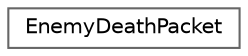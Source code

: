digraph "Graphical Class Hierarchy"
{
 // LATEX_PDF_SIZE
  bgcolor="transparent";
  edge [fontname=Helvetica,fontsize=10,labelfontname=Helvetica,labelfontsize=10];
  node [fontname=Helvetica,fontsize=10,shape=box,height=0.2,width=0.4];
  rankdir="LR";
  Node0 [id="Node000000",label="EnemyDeathPacket",height=0.2,width=0.4,color="grey40", fillcolor="white", style="filled",URL="$struct_enemy_death_packet.html",tooltip="Describes an enemy death event sent from server to client."];
}
